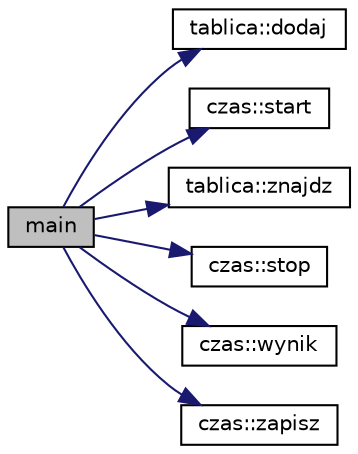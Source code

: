 digraph G
{
  edge [fontname="Helvetica",fontsize="10",labelfontname="Helvetica",labelfontsize="10"];
  node [fontname="Helvetica",fontsize="10",shape=record];
  rankdir="LR";
  Node1 [label="main",height=0.2,width=0.4,color="black", fillcolor="grey75", style="filled" fontcolor="black"];
  Node1 -> Node2 [color="midnightblue",fontsize="10",style="solid",fontname="Helvetica"];
  Node2 [label="tablica::dodaj",height=0.2,width=0.4,color="black", fillcolor="white", style="filled",URL="$classtablica.html#a174193f8c8df98ed978a83e62732f249",tooltip="funkcja dodaje przekazany element do tablicy"];
  Node1 -> Node3 [color="midnightblue",fontsize="10",style="solid",fontname="Helvetica"];
  Node3 [label="czas::start",height=0.2,width=0.4,color="black", fillcolor="white", style="filled",URL="$classczas.html#a1e4c793526806f459e7f5c8c4a3ae29f",tooltip="start pomiaru zapisuje stan zegara"];
  Node1 -> Node4 [color="midnightblue",fontsize="10",style="solid",fontname="Helvetica"];
  Node4 [label="tablica::znajdz",height=0.2,width=0.4,color="black", fillcolor="white", style="filled",URL="$classtablica.html#a015cd823648a0a950947cfd64db55a0f",tooltip="funkcja znajduje element o zadanym kluczu"];
  Node1 -> Node5 [color="midnightblue",fontsize="10",style="solid",fontname="Helvetica"];
  Node5 [label="czas::stop",height=0.2,width=0.4,color="black", fillcolor="white", style="filled",URL="$classczas.html#a27f391e3c6bfb1f15f97c61bf403eb2d",tooltip="koniec pomiaru zapisuje stan zegara"];
  Node1 -> Node6 [color="midnightblue",fontsize="10",style="solid",fontname="Helvetica"];
  Node6 [label="czas::wynik",height=0.2,width=0.4,color="black", fillcolor="white", style="filled",URL="$classczas.html#a253df7797ca3cc3447d24c3c9477768e",tooltip="zwraca wynik pomiaru"];
  Node1 -> Node7 [color="midnightblue",fontsize="10",style="solid",fontname="Helvetica"];
  Node7 [label="czas::zapisz",height=0.2,width=0.4,color="black", fillcolor="white", style="filled",URL="$classczas.html#a53e5d67a7dd77239f2ef6ae0866e0596",tooltip="zapisuje wynik do pliku"];
}
